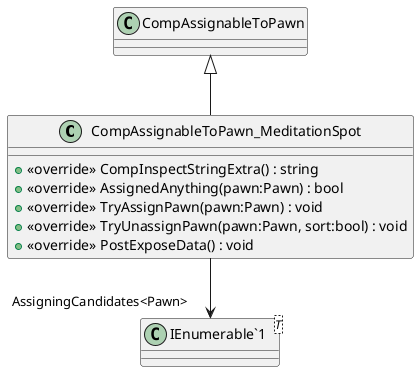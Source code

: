 @startuml
class CompAssignableToPawn_MeditationSpot {
    + <<override>> CompInspectStringExtra() : string
    + <<override>> AssignedAnything(pawn:Pawn) : bool
    + <<override>> TryAssignPawn(pawn:Pawn) : void
    + <<override>> TryUnassignPawn(pawn:Pawn, sort:bool) : void
    + <<override>> PostExposeData() : void
}
class "IEnumerable`1"<T> {
}
CompAssignableToPawn <|-- CompAssignableToPawn_MeditationSpot
CompAssignableToPawn_MeditationSpot --> "AssigningCandidates<Pawn>" "IEnumerable`1"
@enduml

